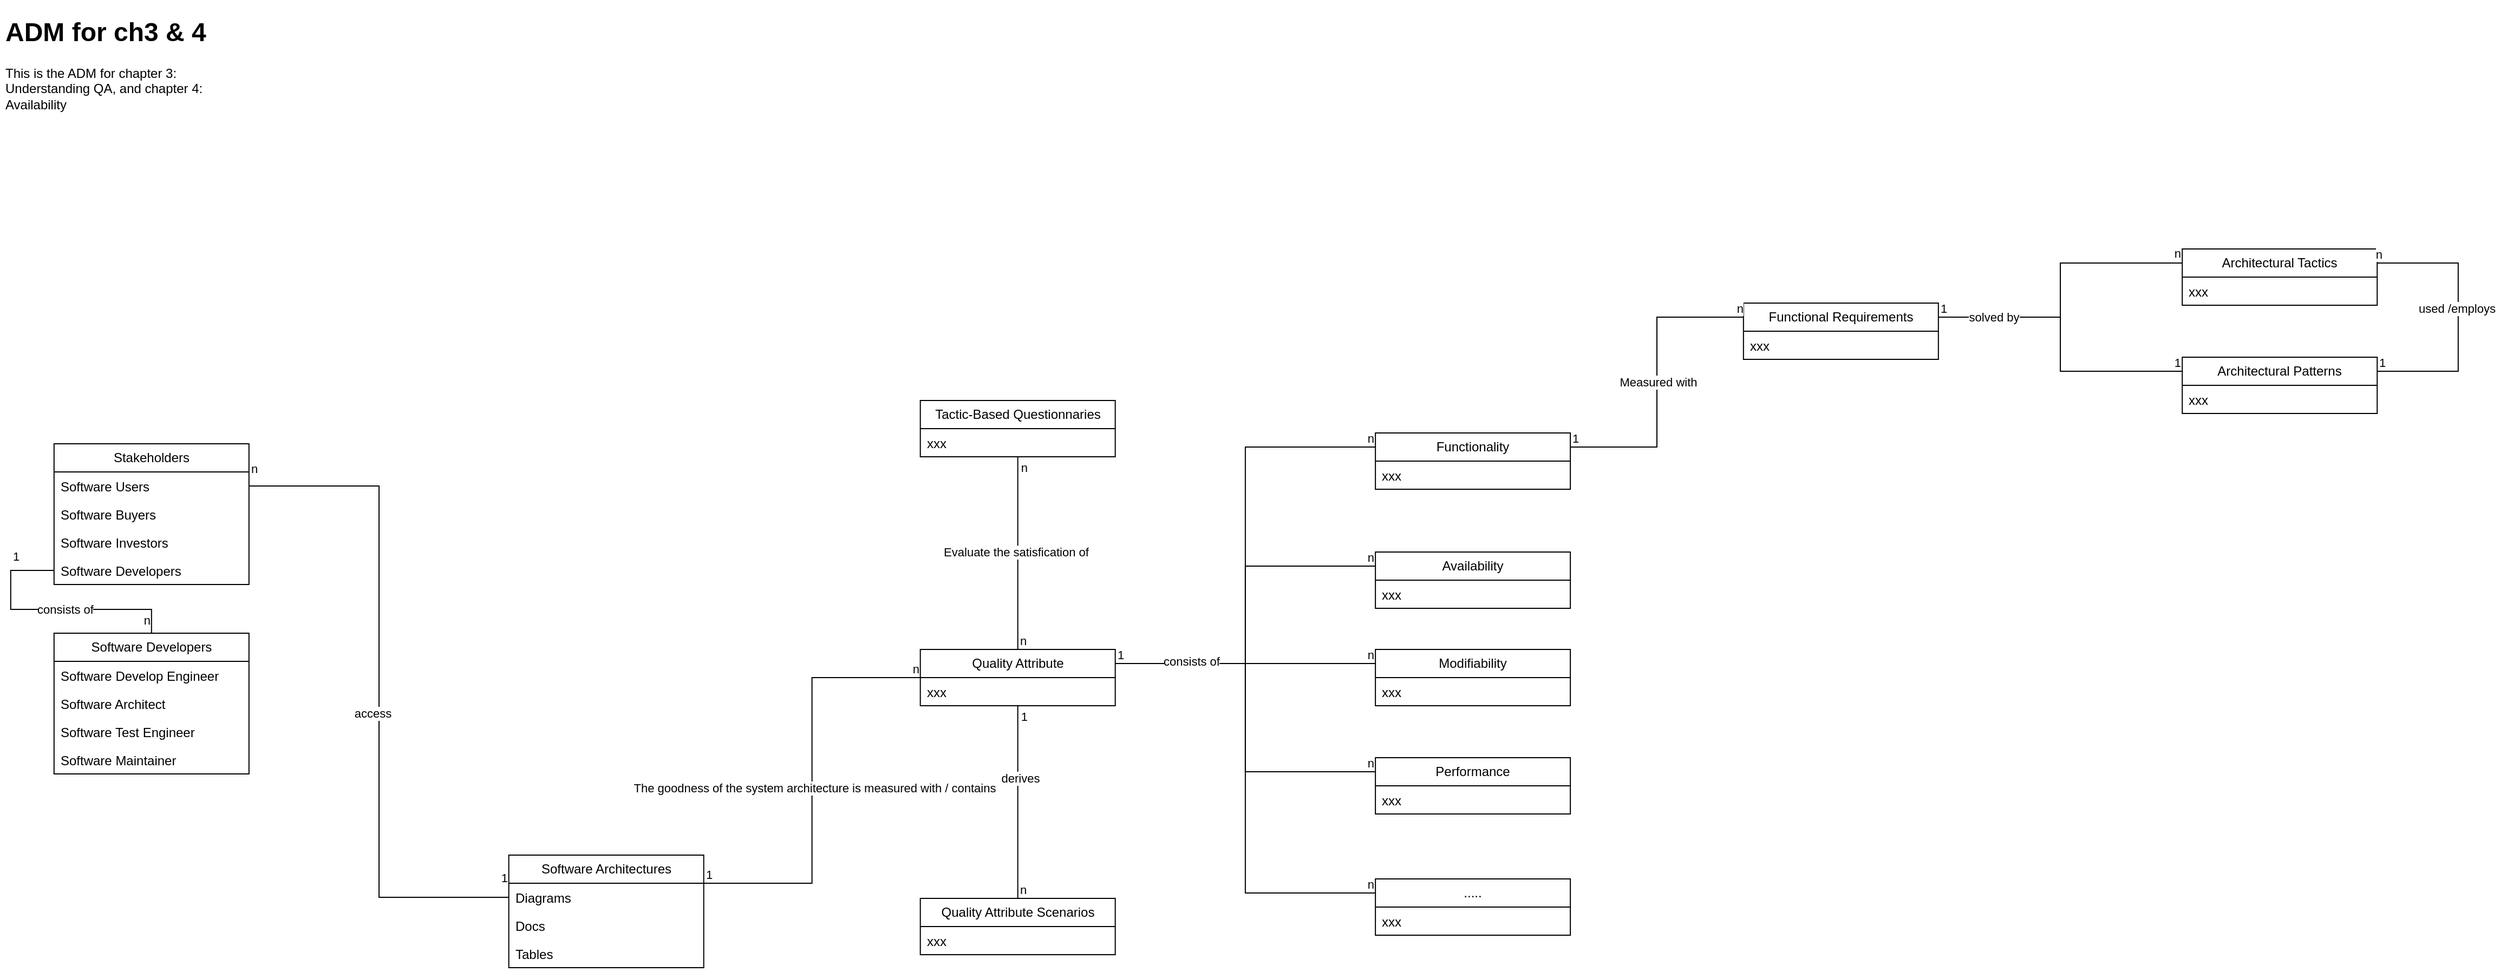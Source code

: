 <mxfile version="22.1.3" type="github">
  <diagram name="Page-1" id="c4acf3e9-155e-7222-9cf6-157b1a14988f">
    <mxGraphModel dx="1793" dy="948" grid="1" gridSize="10" guides="1" tooltips="1" connect="1" arrows="1" fold="1" page="1" pageScale="1" pageWidth="850" pageHeight="1100" background="none" math="0" shadow="0">
      <root>
        <mxCell id="0" />
        <mxCell id="1" parent="0" />
        <mxCell id="OZuqmoxS4hGVeMsFbTug-1" value="&lt;h1&gt;ADM for ch3 &amp;amp; 4&lt;/h1&gt;&lt;p&gt;This is the ADM for chapter 3: Understanding QA, and chapter 4: Availability&lt;/p&gt;" style="text;html=1;strokeColor=none;fillColor=none;spacing=5;spacingTop=-20;whiteSpace=wrap;overflow=hidden;rounded=0;" vertex="1" parent="1">
          <mxGeometry x="10" y="10" width="210" height="120" as="geometry" />
        </mxCell>
        <mxCell id="OZuqmoxS4hGVeMsFbTug-2" value="Software Architectures" style="swimlane;fontStyle=0;childLayout=stackLayout;horizontal=1;startSize=26;fillColor=none;horizontalStack=0;resizeParent=1;resizeParentMax=0;resizeLast=0;collapsible=1;marginBottom=0;whiteSpace=wrap;html=1;" vertex="1" parent="1">
          <mxGeometry x="479.83" y="790" width="180" height="104" as="geometry" />
        </mxCell>
        <mxCell id="OZuqmoxS4hGVeMsFbTug-3" value="Diagrams" style="text;strokeColor=none;fillColor=none;align=left;verticalAlign=top;spacingLeft=4;spacingRight=4;overflow=hidden;rotatable=0;points=[[0,0.5],[1,0.5]];portConstraint=eastwest;whiteSpace=wrap;html=1;" vertex="1" parent="OZuqmoxS4hGVeMsFbTug-2">
          <mxGeometry y="26" width="180" height="26" as="geometry" />
        </mxCell>
        <mxCell id="OZuqmoxS4hGVeMsFbTug-4" value="Docs" style="text;strokeColor=none;fillColor=none;align=left;verticalAlign=top;spacingLeft=4;spacingRight=4;overflow=hidden;rotatable=0;points=[[0,0.5],[1,0.5]];portConstraint=eastwest;whiteSpace=wrap;html=1;" vertex="1" parent="OZuqmoxS4hGVeMsFbTug-2">
          <mxGeometry y="52" width="180" height="26" as="geometry" />
        </mxCell>
        <mxCell id="OZuqmoxS4hGVeMsFbTug-5" value="Tables" style="text;strokeColor=none;fillColor=none;align=left;verticalAlign=top;spacingLeft=4;spacingRight=4;overflow=hidden;rotatable=0;points=[[0,0.5],[1,0.5]];portConstraint=eastwest;whiteSpace=wrap;html=1;" vertex="1" parent="OZuqmoxS4hGVeMsFbTug-2">
          <mxGeometry y="78" width="180" height="26" as="geometry" />
        </mxCell>
        <mxCell id="OZuqmoxS4hGVeMsFbTug-6" value="Stakeholders" style="swimlane;fontStyle=0;childLayout=stackLayout;horizontal=1;startSize=26;fillColor=none;horizontalStack=0;resizeParent=1;resizeParentMax=0;resizeLast=0;collapsible=1;marginBottom=0;whiteSpace=wrap;html=1;" vertex="1" parent="1">
          <mxGeometry x="59.91" y="410" width="180" height="130" as="geometry" />
        </mxCell>
        <mxCell id="OZuqmoxS4hGVeMsFbTug-8" value="Software Users" style="text;strokeColor=none;fillColor=none;align=left;verticalAlign=top;spacingLeft=4;spacingRight=4;overflow=hidden;rotatable=0;points=[[0,0.5],[1,0.5]];portConstraint=eastwest;whiteSpace=wrap;html=1;" vertex="1" parent="OZuqmoxS4hGVeMsFbTug-6">
          <mxGeometry y="26" width="180" height="26" as="geometry" />
        </mxCell>
        <mxCell id="OZuqmoxS4hGVeMsFbTug-9" value="Software Buyers" style="text;strokeColor=none;fillColor=none;align=left;verticalAlign=top;spacingLeft=4;spacingRight=4;overflow=hidden;rotatable=0;points=[[0,0.5],[1,0.5]];portConstraint=eastwest;whiteSpace=wrap;html=1;" vertex="1" parent="OZuqmoxS4hGVeMsFbTug-6">
          <mxGeometry y="52" width="180" height="26" as="geometry" />
        </mxCell>
        <mxCell id="OZuqmoxS4hGVeMsFbTug-22" value="Software Investors" style="text;strokeColor=none;fillColor=none;align=left;verticalAlign=top;spacingLeft=4;spacingRight=4;overflow=hidden;rotatable=0;points=[[0,0.5],[1,0.5]];portConstraint=eastwest;whiteSpace=wrap;html=1;" vertex="1" parent="OZuqmoxS4hGVeMsFbTug-6">
          <mxGeometry y="78" width="180" height="26" as="geometry" />
        </mxCell>
        <mxCell id="OZuqmoxS4hGVeMsFbTug-24" value="Software Developers" style="text;strokeColor=none;fillColor=none;align=left;verticalAlign=top;spacingLeft=4;spacingRight=4;overflow=hidden;rotatable=0;points=[[0,0.5],[1,0.5]];portConstraint=eastwest;whiteSpace=wrap;html=1;" vertex="1" parent="OZuqmoxS4hGVeMsFbTug-6">
          <mxGeometry y="104" width="180" height="26" as="geometry" />
        </mxCell>
        <mxCell id="OZuqmoxS4hGVeMsFbTug-10" value="Software Developers" style="swimlane;fontStyle=0;childLayout=stackLayout;horizontal=1;startSize=26;fillColor=none;horizontalStack=0;resizeParent=1;resizeParentMax=0;resizeLast=0;collapsible=1;marginBottom=0;whiteSpace=wrap;html=1;" vertex="1" parent="1">
          <mxGeometry x="59.91" y="585" width="180" height="130" as="geometry" />
        </mxCell>
        <mxCell id="OZuqmoxS4hGVeMsFbTug-11" value="Software Develop Engineer" style="text;strokeColor=none;fillColor=none;align=left;verticalAlign=top;spacingLeft=4;spacingRight=4;overflow=hidden;rotatable=0;points=[[0,0.5],[1,0.5]];portConstraint=eastwest;whiteSpace=wrap;html=1;" vertex="1" parent="OZuqmoxS4hGVeMsFbTug-10">
          <mxGeometry y="26" width="180" height="26" as="geometry" />
        </mxCell>
        <mxCell id="OZuqmoxS4hGVeMsFbTug-12" value="Software Architect" style="text;strokeColor=none;fillColor=none;align=left;verticalAlign=top;spacingLeft=4;spacingRight=4;overflow=hidden;rotatable=0;points=[[0,0.5],[1,0.5]];portConstraint=eastwest;whiteSpace=wrap;html=1;" vertex="1" parent="OZuqmoxS4hGVeMsFbTug-10">
          <mxGeometry y="52" width="180" height="26" as="geometry" />
        </mxCell>
        <mxCell id="OZuqmoxS4hGVeMsFbTug-13" value="Software Test Engineer" style="text;strokeColor=none;fillColor=none;align=left;verticalAlign=top;spacingLeft=4;spacingRight=4;overflow=hidden;rotatable=0;points=[[0,0.5],[1,0.5]];portConstraint=eastwest;whiteSpace=wrap;html=1;" vertex="1" parent="OZuqmoxS4hGVeMsFbTug-10">
          <mxGeometry y="78" width="180" height="26" as="geometry" />
        </mxCell>
        <mxCell id="OZuqmoxS4hGVeMsFbTug-23" value="Software Maintainer" style="text;strokeColor=none;fillColor=none;align=left;verticalAlign=top;spacingLeft=4;spacingRight=4;overflow=hidden;rotatable=0;points=[[0,0.5],[1,0.5]];portConstraint=eastwest;whiteSpace=wrap;html=1;" vertex="1" parent="OZuqmoxS4hGVeMsFbTug-10">
          <mxGeometry y="104" width="180" height="26" as="geometry" />
        </mxCell>
        <mxCell id="OZuqmoxS4hGVeMsFbTug-25" value="" style="endArrow=none;html=1;edgeStyle=orthogonalEdgeStyle;rounded=0;exitX=0;exitY=0.5;exitDx=0;exitDy=0;entryX=0.5;entryY=0;entryDx=0;entryDy=0;" edge="1" parent="1" source="OZuqmoxS4hGVeMsFbTug-24" target="OZuqmoxS4hGVeMsFbTug-10">
          <mxGeometry relative="1" as="geometry">
            <mxPoint x="-70.09" y="572" as="sourcePoint" />
            <mxPoint x="89.91" y="572" as="targetPoint" />
            <Array as="points">
              <mxPoint x="19.91" y="527" />
              <mxPoint x="19.91" y="563" />
              <mxPoint x="149.91" y="563" />
            </Array>
          </mxGeometry>
        </mxCell>
        <mxCell id="OZuqmoxS4hGVeMsFbTug-26" value="1" style="edgeLabel;resizable=0;html=1;align=left;verticalAlign=bottom;" connectable="0" vertex="1" parent="OZuqmoxS4hGVeMsFbTug-25">
          <mxGeometry x="-1" relative="1" as="geometry">
            <mxPoint x="-40" y="-5" as="offset" />
          </mxGeometry>
        </mxCell>
        <mxCell id="OZuqmoxS4hGVeMsFbTug-27" value="n" style="edgeLabel;resizable=0;html=1;align=right;verticalAlign=bottom;" connectable="0" vertex="1" parent="OZuqmoxS4hGVeMsFbTug-25">
          <mxGeometry x="1" relative="1" as="geometry">
            <mxPoint y="-3" as="offset" />
          </mxGeometry>
        </mxCell>
        <mxCell id="OZuqmoxS4hGVeMsFbTug-29" value="consists of" style="edgeLabel;html=1;align=center;verticalAlign=middle;resizable=0;points=[];" vertex="1" connectable="0" parent="OZuqmoxS4hGVeMsFbTug-25">
          <mxGeometry x="0.21" relative="1" as="geometry">
            <mxPoint x="-12" as="offset" />
          </mxGeometry>
        </mxCell>
        <mxCell id="OZuqmoxS4hGVeMsFbTug-30" value="" style="endArrow=none;html=1;edgeStyle=elbowEdgeStyle;rounded=0;exitX=1;exitY=0.5;exitDx=0;exitDy=0;entryX=0;entryY=0.5;entryDx=0;entryDy=0;" edge="1" parent="1" source="OZuqmoxS4hGVeMsFbTug-8" target="OZuqmoxS4hGVeMsFbTug-3">
          <mxGeometry relative="1" as="geometry">
            <mxPoint x="299.83" y="850" as="sourcePoint" />
            <mxPoint x="459.83" y="850" as="targetPoint" />
          </mxGeometry>
        </mxCell>
        <mxCell id="OZuqmoxS4hGVeMsFbTug-31" value="n" style="edgeLabel;resizable=0;html=1;align=left;verticalAlign=bottom;" connectable="0" vertex="1" parent="OZuqmoxS4hGVeMsFbTug-30">
          <mxGeometry x="-1" relative="1" as="geometry">
            <mxPoint y="-8" as="offset" />
          </mxGeometry>
        </mxCell>
        <mxCell id="OZuqmoxS4hGVeMsFbTug-32" value="1" style="edgeLabel;resizable=0;html=1;align=right;verticalAlign=bottom;" connectable="0" vertex="1" parent="OZuqmoxS4hGVeMsFbTug-30">
          <mxGeometry x="1" relative="1" as="geometry">
            <mxPoint y="-10" as="offset" />
          </mxGeometry>
        </mxCell>
        <mxCell id="OZuqmoxS4hGVeMsFbTug-33" value="access" style="edgeLabel;html=1;align=center;verticalAlign=middle;resizable=0;points=[];" vertex="1" connectable="0" parent="OZuqmoxS4hGVeMsFbTug-30">
          <mxGeometry x="0.063" relative="1" as="geometry">
            <mxPoint x="-6" as="offset" />
          </mxGeometry>
        </mxCell>
        <mxCell id="OZuqmoxS4hGVeMsFbTug-35" value="Quality Attribute" style="swimlane;fontStyle=0;childLayout=stackLayout;horizontal=1;startSize=26;fillColor=none;horizontalStack=0;resizeParent=1;resizeParentMax=0;resizeLast=0;collapsible=1;marginBottom=0;whiteSpace=wrap;html=1;" vertex="1" parent="1">
          <mxGeometry x="859.83" y="600" width="180" height="52" as="geometry" />
        </mxCell>
        <mxCell id="OZuqmoxS4hGVeMsFbTug-38" value="xxx" style="text;strokeColor=none;fillColor=none;align=left;verticalAlign=top;spacingLeft=4;spacingRight=4;overflow=hidden;rotatable=0;points=[[0,0.5],[1,0.5]];portConstraint=eastwest;whiteSpace=wrap;html=1;" vertex="1" parent="OZuqmoxS4hGVeMsFbTug-35">
          <mxGeometry y="26" width="180" height="26" as="geometry" />
        </mxCell>
        <mxCell id="OZuqmoxS4hGVeMsFbTug-39" value="Functionality" style="swimlane;fontStyle=0;childLayout=stackLayout;horizontal=1;startSize=26;fillColor=none;horizontalStack=0;resizeParent=1;resizeParentMax=0;resizeLast=0;collapsible=1;marginBottom=0;whiteSpace=wrap;html=1;" vertex="1" parent="1">
          <mxGeometry x="1280.06" y="400" width="180" height="52" as="geometry" />
        </mxCell>
        <mxCell id="OZuqmoxS4hGVeMsFbTug-42" value="xxx" style="text;strokeColor=none;fillColor=none;align=left;verticalAlign=top;spacingLeft=4;spacingRight=4;overflow=hidden;rotatable=0;points=[[0,0.5],[1,0.5]];portConstraint=eastwest;whiteSpace=wrap;html=1;" vertex="1" parent="OZuqmoxS4hGVeMsFbTug-39">
          <mxGeometry y="26" width="180" height="26" as="geometry" />
        </mxCell>
        <mxCell id="OZuqmoxS4hGVeMsFbTug-43" value="" style="endArrow=none;html=1;edgeStyle=orthogonalEdgeStyle;rounded=0;exitX=1;exitY=0.25;exitDx=0;exitDy=0;entryX=0;entryY=0.5;entryDx=0;entryDy=0;" edge="1" parent="1" source="OZuqmoxS4hGVeMsFbTug-2" target="OZuqmoxS4hGVeMsFbTug-35">
          <mxGeometry relative="1" as="geometry">
            <mxPoint x="759.83" y="850" as="sourcePoint" />
            <mxPoint x="919.83" y="850" as="targetPoint" />
          </mxGeometry>
        </mxCell>
        <mxCell id="OZuqmoxS4hGVeMsFbTug-44" value="1" style="edgeLabel;resizable=0;html=1;align=left;verticalAlign=bottom;" connectable="0" vertex="1" parent="OZuqmoxS4hGVeMsFbTug-43">
          <mxGeometry x="-1" relative="1" as="geometry" />
        </mxCell>
        <mxCell id="OZuqmoxS4hGVeMsFbTug-45" value="n" style="edgeLabel;resizable=0;html=1;align=right;verticalAlign=bottom;" connectable="0" vertex="1" parent="OZuqmoxS4hGVeMsFbTug-43">
          <mxGeometry x="1" relative="1" as="geometry" />
        </mxCell>
        <mxCell id="OZuqmoxS4hGVeMsFbTug-46" value="The goodness of the system architecture is measured with / contains" style="edgeLabel;html=1;align=center;verticalAlign=middle;resizable=0;points=[];" vertex="1" connectable="0" parent="OZuqmoxS4hGVeMsFbTug-43">
          <mxGeometry x="-0.035" y="-2" relative="1" as="geometry">
            <mxPoint as="offset" />
          </mxGeometry>
        </mxCell>
        <mxCell id="OZuqmoxS4hGVeMsFbTug-47" value="Architectural Patterns" style="swimlane;fontStyle=0;childLayout=stackLayout;horizontal=1;startSize=26;fillColor=none;horizontalStack=0;resizeParent=1;resizeParentMax=0;resizeLast=0;collapsible=1;marginBottom=0;whiteSpace=wrap;html=1;" vertex="1" parent="1">
          <mxGeometry x="2025.1" y="330" width="180" height="52" as="geometry" />
        </mxCell>
        <mxCell id="OZuqmoxS4hGVeMsFbTug-48" value="xxx" style="text;strokeColor=none;fillColor=none;align=left;verticalAlign=top;spacingLeft=4;spacingRight=4;overflow=hidden;rotatable=0;points=[[0,0.5],[1,0.5]];portConstraint=eastwest;whiteSpace=wrap;html=1;" vertex="1" parent="OZuqmoxS4hGVeMsFbTug-47">
          <mxGeometry y="26" width="180" height="26" as="geometry" />
        </mxCell>
        <mxCell id="OZuqmoxS4hGVeMsFbTug-49" value="Architectural Tactics" style="swimlane;fontStyle=0;childLayout=stackLayout;horizontal=1;startSize=26;fillColor=none;horizontalStack=0;resizeParent=1;resizeParentMax=0;resizeLast=0;collapsible=1;marginBottom=0;whiteSpace=wrap;html=1;" vertex="1" parent="1">
          <mxGeometry x="2025.1" y="230" width="180" height="52" as="geometry" />
        </mxCell>
        <mxCell id="OZuqmoxS4hGVeMsFbTug-50" value="xxx" style="text;strokeColor=none;fillColor=none;align=left;verticalAlign=top;spacingLeft=4;spacingRight=4;overflow=hidden;rotatable=0;points=[[0,0.5],[1,0.5]];portConstraint=eastwest;whiteSpace=wrap;html=1;" vertex="1" parent="OZuqmoxS4hGVeMsFbTug-49">
          <mxGeometry y="26" width="180" height="26" as="geometry" />
        </mxCell>
        <mxCell id="OZuqmoxS4hGVeMsFbTug-51" value="Tactic-Based Questionnaries" style="swimlane;fontStyle=0;childLayout=stackLayout;horizontal=1;startSize=26;fillColor=none;horizontalStack=0;resizeParent=1;resizeParentMax=0;resizeLast=0;collapsible=1;marginBottom=0;whiteSpace=wrap;html=1;" vertex="1" parent="1">
          <mxGeometry x="859.83" y="370" width="180" height="52" as="geometry" />
        </mxCell>
        <mxCell id="OZuqmoxS4hGVeMsFbTug-52" value="xxx" style="text;strokeColor=none;fillColor=none;align=left;verticalAlign=top;spacingLeft=4;spacingRight=4;overflow=hidden;rotatable=0;points=[[0,0.5],[1,0.5]];portConstraint=eastwest;whiteSpace=wrap;html=1;" vertex="1" parent="OZuqmoxS4hGVeMsFbTug-51">
          <mxGeometry y="26" width="180" height="26" as="geometry" />
        </mxCell>
        <mxCell id="OZuqmoxS4hGVeMsFbTug-53" value="" style="endArrow=none;html=1;edgeStyle=orthogonalEdgeStyle;rounded=0;exitX=1;exitY=0.25;exitDx=0;exitDy=0;entryX=0;entryY=0.25;entryDx=0;entryDy=0;" edge="1" parent="1" source="OZuqmoxS4hGVeMsFbTug-35" target="OZuqmoxS4hGVeMsFbTug-39">
          <mxGeometry relative="1" as="geometry">
            <mxPoint x="1189.91" y="410" as="sourcePoint" />
            <mxPoint x="1349.91" y="410" as="targetPoint" />
          </mxGeometry>
        </mxCell>
        <mxCell id="OZuqmoxS4hGVeMsFbTug-54" value="1" style="edgeLabel;resizable=0;html=1;align=left;verticalAlign=bottom;" connectable="0" vertex="1" parent="OZuqmoxS4hGVeMsFbTug-53">
          <mxGeometry x="-1" relative="1" as="geometry" />
        </mxCell>
        <mxCell id="OZuqmoxS4hGVeMsFbTug-55" value="n" style="edgeLabel;resizable=0;html=1;align=right;verticalAlign=bottom;" connectable="0" vertex="1" parent="OZuqmoxS4hGVeMsFbTug-53">
          <mxGeometry x="1" relative="1" as="geometry" />
        </mxCell>
        <mxCell id="OZuqmoxS4hGVeMsFbTug-56" value="Functional Requirements" style="swimlane;fontStyle=0;childLayout=stackLayout;horizontal=1;startSize=26;fillColor=none;horizontalStack=0;resizeParent=1;resizeParentMax=0;resizeLast=0;collapsible=1;marginBottom=0;whiteSpace=wrap;html=1;" vertex="1" parent="1">
          <mxGeometry x="1619.91" y="280" width="180" height="52" as="geometry" />
        </mxCell>
        <mxCell id="OZuqmoxS4hGVeMsFbTug-57" value="xxx" style="text;strokeColor=none;fillColor=none;align=left;verticalAlign=top;spacingLeft=4;spacingRight=4;overflow=hidden;rotatable=0;points=[[0,0.5],[1,0.5]];portConstraint=eastwest;whiteSpace=wrap;html=1;" vertex="1" parent="OZuqmoxS4hGVeMsFbTug-56">
          <mxGeometry y="26" width="180" height="26" as="geometry" />
        </mxCell>
        <mxCell id="OZuqmoxS4hGVeMsFbTug-60" value="Quality Attribute Scenarios" style="swimlane;fontStyle=0;childLayout=stackLayout;horizontal=1;startSize=26;fillColor=none;horizontalStack=0;resizeParent=1;resizeParentMax=0;resizeLast=0;collapsible=1;marginBottom=0;whiteSpace=wrap;html=1;" vertex="1" parent="1">
          <mxGeometry x="859.83" y="830" width="180" height="52" as="geometry" />
        </mxCell>
        <mxCell id="OZuqmoxS4hGVeMsFbTug-61" value="xxx" style="text;strokeColor=none;fillColor=none;align=left;verticalAlign=top;spacingLeft=4;spacingRight=4;overflow=hidden;rotatable=0;points=[[0,0.5],[1,0.5]];portConstraint=eastwest;whiteSpace=wrap;html=1;" vertex="1" parent="OZuqmoxS4hGVeMsFbTug-60">
          <mxGeometry y="26" width="180" height="26" as="geometry" />
        </mxCell>
        <mxCell id="OZuqmoxS4hGVeMsFbTug-62" value="Availability" style="swimlane;fontStyle=0;childLayout=stackLayout;horizontal=1;startSize=26;fillColor=none;horizontalStack=0;resizeParent=1;resizeParentMax=0;resizeLast=0;collapsible=1;marginBottom=0;whiteSpace=wrap;html=1;" vertex="1" parent="1">
          <mxGeometry x="1280.06" y="510" width="180" height="52" as="geometry" />
        </mxCell>
        <mxCell id="OZuqmoxS4hGVeMsFbTug-63" value="xxx" style="text;strokeColor=none;fillColor=none;align=left;verticalAlign=top;spacingLeft=4;spacingRight=4;overflow=hidden;rotatable=0;points=[[0,0.5],[1,0.5]];portConstraint=eastwest;whiteSpace=wrap;html=1;" vertex="1" parent="OZuqmoxS4hGVeMsFbTug-62">
          <mxGeometry y="26" width="180" height="26" as="geometry" />
        </mxCell>
        <mxCell id="OZuqmoxS4hGVeMsFbTug-64" value="Modifiability" style="swimlane;fontStyle=0;childLayout=stackLayout;horizontal=1;startSize=26;fillColor=none;horizontalStack=0;resizeParent=1;resizeParentMax=0;resizeLast=0;collapsible=1;marginBottom=0;whiteSpace=wrap;html=1;" vertex="1" parent="1">
          <mxGeometry x="1280.06" y="600" width="180" height="52" as="geometry" />
        </mxCell>
        <mxCell id="OZuqmoxS4hGVeMsFbTug-65" value="xxx" style="text;strokeColor=none;fillColor=none;align=left;verticalAlign=top;spacingLeft=4;spacingRight=4;overflow=hidden;rotatable=0;points=[[0,0.5],[1,0.5]];portConstraint=eastwest;whiteSpace=wrap;html=1;" vertex="1" parent="OZuqmoxS4hGVeMsFbTug-64">
          <mxGeometry y="26" width="180" height="26" as="geometry" />
        </mxCell>
        <mxCell id="OZuqmoxS4hGVeMsFbTug-66" value="Performance" style="swimlane;fontStyle=0;childLayout=stackLayout;horizontal=1;startSize=26;fillColor=none;horizontalStack=0;resizeParent=1;resizeParentMax=0;resizeLast=0;collapsible=1;marginBottom=0;whiteSpace=wrap;html=1;" vertex="1" parent="1">
          <mxGeometry x="1280.06" y="700" width="180" height="52" as="geometry" />
        </mxCell>
        <mxCell id="OZuqmoxS4hGVeMsFbTug-67" value="xxx" style="text;strokeColor=none;fillColor=none;align=left;verticalAlign=top;spacingLeft=4;spacingRight=4;overflow=hidden;rotatable=0;points=[[0,0.5],[1,0.5]];portConstraint=eastwest;whiteSpace=wrap;html=1;" vertex="1" parent="OZuqmoxS4hGVeMsFbTug-66">
          <mxGeometry y="26" width="180" height="26" as="geometry" />
        </mxCell>
        <mxCell id="OZuqmoxS4hGVeMsFbTug-68" value="....." style="swimlane;fontStyle=0;childLayout=stackLayout;horizontal=1;startSize=26;fillColor=none;horizontalStack=0;resizeParent=1;resizeParentMax=0;resizeLast=0;collapsible=1;marginBottom=0;whiteSpace=wrap;html=1;" vertex="1" parent="1">
          <mxGeometry x="1280.06" y="812" width="180" height="52" as="geometry" />
        </mxCell>
        <mxCell id="OZuqmoxS4hGVeMsFbTug-69" value="xxx" style="text;strokeColor=none;fillColor=none;align=left;verticalAlign=top;spacingLeft=4;spacingRight=4;overflow=hidden;rotatable=0;points=[[0,0.5],[1,0.5]];portConstraint=eastwest;whiteSpace=wrap;html=1;" vertex="1" parent="OZuqmoxS4hGVeMsFbTug-68">
          <mxGeometry y="26" width="180" height="26" as="geometry" />
        </mxCell>
        <mxCell id="OZuqmoxS4hGVeMsFbTug-70" value="" style="endArrow=none;html=1;edgeStyle=orthogonalEdgeStyle;rounded=0;exitX=1;exitY=0.25;exitDx=0;exitDy=0;entryX=0;entryY=0.25;entryDx=0;entryDy=0;" edge="1" parent="1" source="OZuqmoxS4hGVeMsFbTug-35" target="OZuqmoxS4hGVeMsFbTug-62">
          <mxGeometry relative="1" as="geometry">
            <mxPoint x="1059.91" y="690" as="sourcePoint" />
            <mxPoint x="1219.91" y="690" as="targetPoint" />
          </mxGeometry>
        </mxCell>
        <mxCell id="OZuqmoxS4hGVeMsFbTug-71" value="1" style="edgeLabel;resizable=0;html=1;align=left;verticalAlign=bottom;" connectable="0" vertex="1" parent="OZuqmoxS4hGVeMsFbTug-70">
          <mxGeometry x="-1" relative="1" as="geometry" />
        </mxCell>
        <mxCell id="OZuqmoxS4hGVeMsFbTug-72" value="n" style="edgeLabel;resizable=0;html=1;align=right;verticalAlign=bottom;" connectable="0" vertex="1" parent="OZuqmoxS4hGVeMsFbTug-70">
          <mxGeometry x="1" relative="1" as="geometry" />
        </mxCell>
        <mxCell id="OZuqmoxS4hGVeMsFbTug-73" value="" style="endArrow=none;html=1;edgeStyle=orthogonalEdgeStyle;rounded=0;exitX=1;exitY=0.25;exitDx=0;exitDy=0;entryX=0;entryY=0.25;entryDx=0;entryDy=0;" edge="1" parent="1" source="OZuqmoxS4hGVeMsFbTug-35" target="OZuqmoxS4hGVeMsFbTug-64">
          <mxGeometry relative="1" as="geometry">
            <mxPoint x="989.91" y="760" as="sourcePoint" />
            <mxPoint x="1149.91" y="760" as="targetPoint" />
          </mxGeometry>
        </mxCell>
        <mxCell id="OZuqmoxS4hGVeMsFbTug-74" value="1" style="edgeLabel;resizable=0;html=1;align=left;verticalAlign=bottom;" connectable="0" vertex="1" parent="OZuqmoxS4hGVeMsFbTug-73">
          <mxGeometry x="-1" relative="1" as="geometry" />
        </mxCell>
        <mxCell id="OZuqmoxS4hGVeMsFbTug-75" value="n" style="edgeLabel;resizable=0;html=1;align=right;verticalAlign=bottom;" connectable="0" vertex="1" parent="OZuqmoxS4hGVeMsFbTug-73">
          <mxGeometry x="1" relative="1" as="geometry" />
        </mxCell>
        <mxCell id="OZuqmoxS4hGVeMsFbTug-76" value="" style="endArrow=none;html=1;edgeStyle=orthogonalEdgeStyle;rounded=0;exitX=1;exitY=0.25;exitDx=0;exitDy=0;entryX=0;entryY=0.25;entryDx=0;entryDy=0;" edge="1" parent="1" source="OZuqmoxS4hGVeMsFbTug-35" target="OZuqmoxS4hGVeMsFbTug-66">
          <mxGeometry relative="1" as="geometry">
            <mxPoint x="1059.91" y="750" as="sourcePoint" />
            <mxPoint x="1219.91" y="750" as="targetPoint" />
          </mxGeometry>
        </mxCell>
        <mxCell id="OZuqmoxS4hGVeMsFbTug-77" value="1" style="edgeLabel;resizable=0;html=1;align=left;verticalAlign=bottom;" connectable="0" vertex="1" parent="OZuqmoxS4hGVeMsFbTug-76">
          <mxGeometry x="-1" relative="1" as="geometry" />
        </mxCell>
        <mxCell id="OZuqmoxS4hGVeMsFbTug-78" value="n" style="edgeLabel;resizable=0;html=1;align=right;verticalAlign=bottom;" connectable="0" vertex="1" parent="OZuqmoxS4hGVeMsFbTug-76">
          <mxGeometry x="1" relative="1" as="geometry" />
        </mxCell>
        <mxCell id="OZuqmoxS4hGVeMsFbTug-79" value="" style="endArrow=none;html=1;edgeStyle=orthogonalEdgeStyle;rounded=0;exitX=1;exitY=0.25;exitDx=0;exitDy=0;entryX=0;entryY=0.25;entryDx=0;entryDy=0;" edge="1" parent="1" source="OZuqmoxS4hGVeMsFbTug-35" target="OZuqmoxS4hGVeMsFbTug-68">
          <mxGeometry relative="1" as="geometry">
            <mxPoint x="1059.91" y="820" as="sourcePoint" />
            <mxPoint x="1219.91" y="820" as="targetPoint" />
          </mxGeometry>
        </mxCell>
        <mxCell id="OZuqmoxS4hGVeMsFbTug-80" value="1" style="edgeLabel;resizable=0;html=1;align=left;verticalAlign=bottom;" connectable="0" vertex="1" parent="OZuqmoxS4hGVeMsFbTug-79">
          <mxGeometry x="-1" relative="1" as="geometry" />
        </mxCell>
        <mxCell id="OZuqmoxS4hGVeMsFbTug-81" value="n" style="edgeLabel;resizable=0;html=1;align=right;verticalAlign=bottom;" connectable="0" vertex="1" parent="OZuqmoxS4hGVeMsFbTug-79">
          <mxGeometry x="1" relative="1" as="geometry" />
        </mxCell>
        <mxCell id="OZuqmoxS4hGVeMsFbTug-83" value="consists of" style="edgeLabel;html=1;align=center;verticalAlign=middle;resizable=0;points=[];" vertex="1" connectable="0" parent="OZuqmoxS4hGVeMsFbTug-79">
          <mxGeometry x="-0.693" y="2" relative="1" as="geometry">
            <mxPoint as="offset" />
          </mxGeometry>
        </mxCell>
        <mxCell id="OZuqmoxS4hGVeMsFbTug-84" value="" style="endArrow=none;html=1;edgeStyle=orthogonalEdgeStyle;rounded=0;exitX=0.5;exitY=0;exitDx=0;exitDy=0;" edge="1" parent="1" source="OZuqmoxS4hGVeMsFbTug-60" target="OZuqmoxS4hGVeMsFbTug-35">
          <mxGeometry relative="1" as="geometry">
            <mxPoint x="969.91" y="850" as="sourcePoint" />
            <mxPoint x="1129.91" y="850" as="targetPoint" />
          </mxGeometry>
        </mxCell>
        <mxCell id="OZuqmoxS4hGVeMsFbTug-85" value="n" style="edgeLabel;resizable=0;html=1;align=left;verticalAlign=bottom;" connectable="0" vertex="1" parent="OZuqmoxS4hGVeMsFbTug-84">
          <mxGeometry x="-1" relative="1" as="geometry" />
        </mxCell>
        <mxCell id="OZuqmoxS4hGVeMsFbTug-86" value="1" style="edgeLabel;resizable=0;html=1;align=right;verticalAlign=bottom;" connectable="0" vertex="1" parent="OZuqmoxS4hGVeMsFbTug-84">
          <mxGeometry x="1" relative="1" as="geometry">
            <mxPoint x="10" y="18" as="offset" />
          </mxGeometry>
        </mxCell>
        <mxCell id="OZuqmoxS4hGVeMsFbTug-87" value="derives" style="edgeLabel;html=1;align=center;verticalAlign=middle;resizable=0;points=[];" vertex="1" connectable="0" parent="OZuqmoxS4hGVeMsFbTug-84">
          <mxGeometry x="0.246" y="-2" relative="1" as="geometry">
            <mxPoint as="offset" />
          </mxGeometry>
        </mxCell>
        <mxCell id="OZuqmoxS4hGVeMsFbTug-88" value="" style="endArrow=none;html=1;edgeStyle=orthogonalEdgeStyle;rounded=0;exitX=1;exitY=0.25;exitDx=0;exitDy=0;entryX=0;entryY=0.25;entryDx=0;entryDy=0;" edge="1" parent="1" source="OZuqmoxS4hGVeMsFbTug-39" target="OZuqmoxS4hGVeMsFbTug-56">
          <mxGeometry relative="1" as="geometry">
            <mxPoint x="1489.91" y="420" as="sourcePoint" />
            <mxPoint x="1649.91" y="420" as="targetPoint" />
          </mxGeometry>
        </mxCell>
        <mxCell id="OZuqmoxS4hGVeMsFbTug-89" value="1" style="edgeLabel;resizable=0;html=1;align=left;verticalAlign=bottom;" connectable="0" vertex="1" parent="OZuqmoxS4hGVeMsFbTug-88">
          <mxGeometry x="-1" relative="1" as="geometry" />
        </mxCell>
        <mxCell id="OZuqmoxS4hGVeMsFbTug-90" value="n" style="edgeLabel;resizable=0;html=1;align=right;verticalAlign=bottom;" connectable="0" vertex="1" parent="OZuqmoxS4hGVeMsFbTug-88">
          <mxGeometry x="1" relative="1" as="geometry" />
        </mxCell>
        <mxCell id="OZuqmoxS4hGVeMsFbTug-91" value="Measured with" style="edgeLabel;html=1;align=center;verticalAlign=middle;resizable=0;points=[];" vertex="1" connectable="0" parent="OZuqmoxS4hGVeMsFbTug-88">
          <mxGeometry x="0.001" y="-1" relative="1" as="geometry">
            <mxPoint as="offset" />
          </mxGeometry>
        </mxCell>
        <mxCell id="OZuqmoxS4hGVeMsFbTug-92" value="" style="endArrow=none;html=1;edgeStyle=orthogonalEdgeStyle;rounded=0;exitX=1;exitY=0.25;exitDx=0;exitDy=0;entryX=0;entryY=0.25;entryDx=0;entryDy=0;" edge="1" parent="1" source="OZuqmoxS4hGVeMsFbTug-56" target="OZuqmoxS4hGVeMsFbTug-49">
          <mxGeometry relative="1" as="geometry">
            <mxPoint x="1820" y="210" as="sourcePoint" />
            <mxPoint x="1980" y="210" as="targetPoint" />
          </mxGeometry>
        </mxCell>
        <mxCell id="OZuqmoxS4hGVeMsFbTug-93" value="1" style="edgeLabel;resizable=0;html=1;align=left;verticalAlign=bottom;" connectable="0" vertex="1" parent="OZuqmoxS4hGVeMsFbTug-92">
          <mxGeometry x="-1" relative="1" as="geometry" />
        </mxCell>
        <mxCell id="OZuqmoxS4hGVeMsFbTug-94" value="n" style="edgeLabel;resizable=0;html=1;align=right;verticalAlign=bottom;" connectable="0" vertex="1" parent="OZuqmoxS4hGVeMsFbTug-92">
          <mxGeometry x="1" relative="1" as="geometry" />
        </mxCell>
        <mxCell id="OZuqmoxS4hGVeMsFbTug-95" value="" style="endArrow=none;html=1;edgeStyle=orthogonalEdgeStyle;rounded=0;exitX=1;exitY=0.25;exitDx=0;exitDy=0;entryX=0;entryY=0.25;entryDx=0;entryDy=0;" edge="1" parent="1" source="OZuqmoxS4hGVeMsFbTug-56" target="OZuqmoxS4hGVeMsFbTug-47">
          <mxGeometry relative="1" as="geometry">
            <mxPoint x="1930" y="210" as="sourcePoint" />
            <mxPoint x="2090" y="210" as="targetPoint" />
          </mxGeometry>
        </mxCell>
        <mxCell id="OZuqmoxS4hGVeMsFbTug-96" value="1" style="edgeLabel;resizable=0;html=1;align=left;verticalAlign=bottom;" connectable="0" vertex="1" parent="OZuqmoxS4hGVeMsFbTug-95">
          <mxGeometry x="-1" relative="1" as="geometry" />
        </mxCell>
        <mxCell id="OZuqmoxS4hGVeMsFbTug-97" value="1" style="edgeLabel;resizable=0;html=1;align=right;verticalAlign=bottom;" connectable="0" vertex="1" parent="OZuqmoxS4hGVeMsFbTug-95">
          <mxGeometry x="1" relative="1" as="geometry" />
        </mxCell>
        <mxCell id="OZuqmoxS4hGVeMsFbTug-103" value="solved by" style="edgeLabel;html=1;align=center;verticalAlign=middle;resizable=0;points=[];" vertex="1" connectable="0" parent="OZuqmoxS4hGVeMsFbTug-95">
          <mxGeometry x="-0.629" relative="1" as="geometry">
            <mxPoint as="offset" />
          </mxGeometry>
        </mxCell>
        <mxCell id="OZuqmoxS4hGVeMsFbTug-98" value="" style="endArrow=none;html=1;edgeStyle=orthogonalEdgeStyle;rounded=0;exitX=0.5;exitY=0;exitDx=0;exitDy=0;" edge="1" parent="1" source="OZuqmoxS4hGVeMsFbTug-35" target="OZuqmoxS4hGVeMsFbTug-51">
          <mxGeometry relative="1" as="geometry">
            <mxPoint x="939.91" y="510" as="sourcePoint" />
            <mxPoint x="1099.91" y="510" as="targetPoint" />
          </mxGeometry>
        </mxCell>
        <mxCell id="OZuqmoxS4hGVeMsFbTug-99" value="n" style="edgeLabel;resizable=0;html=1;align=left;verticalAlign=bottom;" connectable="0" vertex="1" parent="OZuqmoxS4hGVeMsFbTug-98">
          <mxGeometry x="-1" relative="1" as="geometry" />
        </mxCell>
        <mxCell id="OZuqmoxS4hGVeMsFbTug-100" value="n" style="edgeLabel;resizable=0;html=1;align=right;verticalAlign=bottom;" connectable="0" vertex="1" parent="OZuqmoxS4hGVeMsFbTug-98">
          <mxGeometry x="1" relative="1" as="geometry">
            <mxPoint x="10" y="18" as="offset" />
          </mxGeometry>
        </mxCell>
        <mxCell id="OZuqmoxS4hGVeMsFbTug-102" value="Evaluate the satisfication of" style="edgeLabel;html=1;align=center;verticalAlign=middle;resizable=0;points=[];" vertex="1" connectable="0" parent="OZuqmoxS4hGVeMsFbTug-98">
          <mxGeometry x="0.012" y="2" relative="1" as="geometry">
            <mxPoint as="offset" />
          </mxGeometry>
        </mxCell>
        <mxCell id="OZuqmoxS4hGVeMsFbTug-104" value="" style="endArrow=none;html=1;edgeStyle=orthogonalEdgeStyle;rounded=0;exitX=1;exitY=0.25;exitDx=0;exitDy=0;entryX=1;entryY=0.25;entryDx=0;entryDy=0;" edge="1" parent="1" source="OZuqmoxS4hGVeMsFbTug-47" target="OZuqmoxS4hGVeMsFbTug-49">
          <mxGeometry relative="1" as="geometry">
            <mxPoint x="2229.91" y="350" as="sourcePoint" />
            <mxPoint x="2389.91" y="350" as="targetPoint" />
            <Array as="points">
              <mxPoint x="2279.91" y="343" />
              <mxPoint x="2279.91" y="243" />
            </Array>
          </mxGeometry>
        </mxCell>
        <mxCell id="OZuqmoxS4hGVeMsFbTug-105" value="1" style="edgeLabel;resizable=0;html=1;align=left;verticalAlign=bottom;" connectable="0" vertex="1" parent="OZuqmoxS4hGVeMsFbTug-104">
          <mxGeometry x="-1" relative="1" as="geometry" />
        </mxCell>
        <mxCell id="OZuqmoxS4hGVeMsFbTug-106" value="n" style="edgeLabel;resizable=0;html=1;align=right;verticalAlign=bottom;" connectable="0" vertex="1" parent="OZuqmoxS4hGVeMsFbTug-104">
          <mxGeometry x="1" relative="1" as="geometry">
            <mxPoint x="5" as="offset" />
          </mxGeometry>
        </mxCell>
        <mxCell id="OZuqmoxS4hGVeMsFbTug-107" value="used /employs&amp;nbsp;" style="edgeLabel;html=1;align=center;verticalAlign=middle;resizable=0;points=[];" vertex="1" connectable="0" parent="OZuqmoxS4hGVeMsFbTug-104">
          <mxGeometry x="0.065" relative="1" as="geometry">
            <mxPoint as="offset" />
          </mxGeometry>
        </mxCell>
      </root>
    </mxGraphModel>
  </diagram>
</mxfile>
